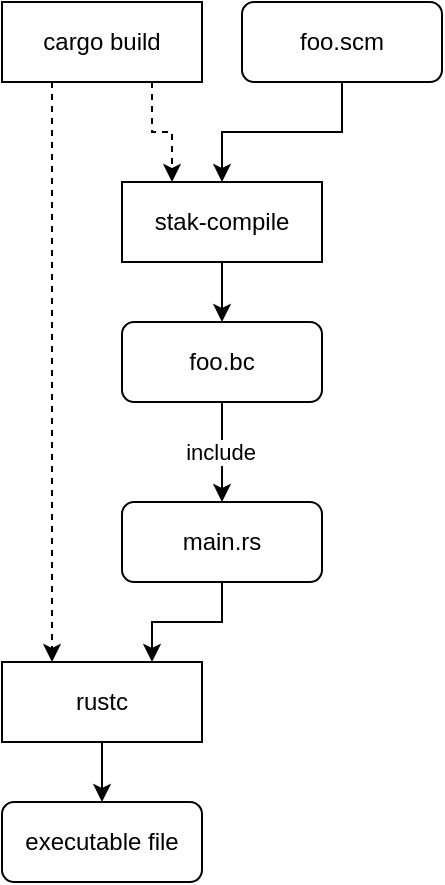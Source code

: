 <mxfile version="27.1.6">
  <diagram name="Page-1" id="Q0t0HqGckSXzu5CNkWJ1">
    <mxGraphModel dx="558" dy="366" grid="1" gridSize="10" guides="1" tooltips="1" connect="1" arrows="1" fold="1" page="1" pageScale="1" pageWidth="850" pageHeight="1100" math="0" shadow="0">
      <root>
        <mxCell id="0" />
        <mxCell id="1" parent="0" />
        <mxCell id="yJTYoWO8Eg_gIqgCEfI9-17" style="edgeStyle=orthogonalEdgeStyle;rounded=0;orthogonalLoop=1;jettySize=auto;html=1;exitX=0.25;exitY=1;exitDx=0;exitDy=0;entryX=0.25;entryY=0;entryDx=0;entryDy=0;dashed=1;" edge="1" parent="1" source="yJTYoWO8Eg_gIqgCEfI9-1" target="yJTYoWO8Eg_gIqgCEfI9-5">
          <mxGeometry relative="1" as="geometry" />
        </mxCell>
        <mxCell id="yJTYoWO8Eg_gIqgCEfI9-22" style="edgeStyle=orthogonalEdgeStyle;rounded=0;orthogonalLoop=1;jettySize=auto;html=1;exitX=0.75;exitY=1;exitDx=0;exitDy=0;entryX=0.25;entryY=0;entryDx=0;entryDy=0;dashed=1;" edge="1" parent="1" source="yJTYoWO8Eg_gIqgCEfI9-1" target="yJTYoWO8Eg_gIqgCEfI9-2">
          <mxGeometry relative="1" as="geometry" />
        </mxCell>
        <mxCell id="yJTYoWO8Eg_gIqgCEfI9-1" value="cargo build" style="rounded=0;whiteSpace=wrap;html=1;" vertex="1" parent="1">
          <mxGeometry x="320" y="120" width="100" height="40" as="geometry" />
        </mxCell>
        <mxCell id="yJTYoWO8Eg_gIqgCEfI9-10" style="edgeStyle=orthogonalEdgeStyle;rounded=0;orthogonalLoop=1;jettySize=auto;html=1;exitX=0.5;exitY=1;exitDx=0;exitDy=0;entryX=0.5;entryY=0;entryDx=0;entryDy=0;" edge="1" parent="1" source="yJTYoWO8Eg_gIqgCEfI9-2" target="yJTYoWO8Eg_gIqgCEfI9-9">
          <mxGeometry relative="1" as="geometry" />
        </mxCell>
        <mxCell id="yJTYoWO8Eg_gIqgCEfI9-2" value="&lt;div&gt;stak-compile&lt;/div&gt;" style="rounded=0;whiteSpace=wrap;html=1;" vertex="1" parent="1">
          <mxGeometry x="380" y="210" width="100" height="40" as="geometry" />
        </mxCell>
        <mxCell id="yJTYoWO8Eg_gIqgCEfI9-21" style="edgeStyle=orthogonalEdgeStyle;rounded=0;orthogonalLoop=1;jettySize=auto;html=1;exitX=0.5;exitY=1;exitDx=0;exitDy=0;entryX=0.5;entryY=0;entryDx=0;entryDy=0;" edge="1" parent="1" source="yJTYoWO8Eg_gIqgCEfI9-3" target="yJTYoWO8Eg_gIqgCEfI9-2">
          <mxGeometry relative="1" as="geometry" />
        </mxCell>
        <mxCell id="yJTYoWO8Eg_gIqgCEfI9-3" value="foo.scm" style="rounded=1;whiteSpace=wrap;html=1;glass=0;shadow=0;" vertex="1" parent="1">
          <mxGeometry x="440" y="120" width="100" height="40" as="geometry" />
        </mxCell>
        <mxCell id="yJTYoWO8Eg_gIqgCEfI9-13" style="edgeStyle=orthogonalEdgeStyle;rounded=0;orthogonalLoop=1;jettySize=auto;html=1;exitX=0.5;exitY=1;exitDx=0;exitDy=0;entryX=0.75;entryY=0;entryDx=0;entryDy=0;" edge="1" parent="1" source="yJTYoWO8Eg_gIqgCEfI9-4" target="yJTYoWO8Eg_gIqgCEfI9-5">
          <mxGeometry relative="1" as="geometry" />
        </mxCell>
        <mxCell id="yJTYoWO8Eg_gIqgCEfI9-4" value="main.rs" style="rounded=1;whiteSpace=wrap;html=1;glass=0;shadow=0;" vertex="1" parent="1">
          <mxGeometry x="380" y="370" width="100" height="40" as="geometry" />
        </mxCell>
        <mxCell id="yJTYoWO8Eg_gIqgCEfI9-20" style="edgeStyle=orthogonalEdgeStyle;rounded=0;orthogonalLoop=1;jettySize=auto;html=1;exitX=0.5;exitY=1;exitDx=0;exitDy=0;entryX=0.5;entryY=0;entryDx=0;entryDy=0;" edge="1" parent="1" source="yJTYoWO8Eg_gIqgCEfI9-5" target="yJTYoWO8Eg_gIqgCEfI9-19">
          <mxGeometry relative="1" as="geometry" />
        </mxCell>
        <mxCell id="yJTYoWO8Eg_gIqgCEfI9-5" value="&lt;div&gt;rustc&lt;/div&gt;" style="rounded=0;whiteSpace=wrap;html=1;glass=0;shadow=0;" vertex="1" parent="1">
          <mxGeometry x="320" y="450" width="100" height="40" as="geometry" />
        </mxCell>
        <mxCell id="yJTYoWO8Eg_gIqgCEfI9-14" style="edgeStyle=orthogonalEdgeStyle;rounded=0;orthogonalLoop=1;jettySize=auto;html=1;exitX=0.5;exitY=1;exitDx=0;exitDy=0;entryX=0.5;entryY=0;entryDx=0;entryDy=0;" edge="1" parent="1" source="yJTYoWO8Eg_gIqgCEfI9-9" target="yJTYoWO8Eg_gIqgCEfI9-4">
          <mxGeometry relative="1" as="geometry" />
        </mxCell>
        <mxCell id="yJTYoWO8Eg_gIqgCEfI9-16" value="include" style="edgeLabel;html=1;align=center;verticalAlign=middle;resizable=0;points=[];" vertex="1" connectable="0" parent="yJTYoWO8Eg_gIqgCEfI9-14">
          <mxGeometry x="-0.014" y="-1" relative="1" as="geometry">
            <mxPoint as="offset" />
          </mxGeometry>
        </mxCell>
        <mxCell id="yJTYoWO8Eg_gIqgCEfI9-9" value="&lt;div&gt;foo.bc&lt;/div&gt;" style="rounded=1;whiteSpace=wrap;html=1;glass=0;shadow=0;" vertex="1" parent="1">
          <mxGeometry x="380" y="280" width="100" height="40" as="geometry" />
        </mxCell>
        <mxCell id="yJTYoWO8Eg_gIqgCEfI9-19" value="executable file" style="rounded=1;whiteSpace=wrap;html=1;glass=0;shadow=0;" vertex="1" parent="1">
          <mxGeometry x="320" y="520" width="100" height="40" as="geometry" />
        </mxCell>
      </root>
    </mxGraphModel>
  </diagram>
</mxfile>
